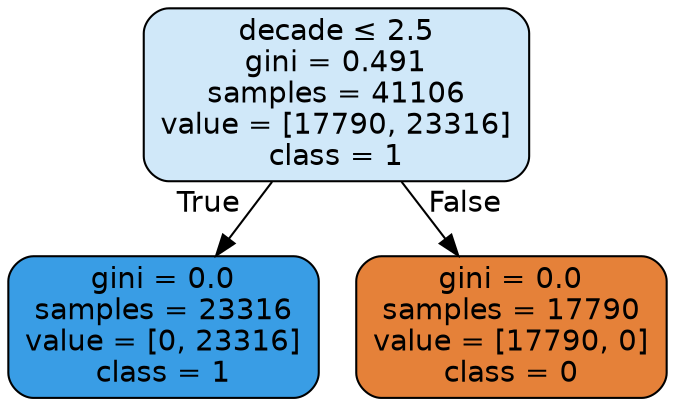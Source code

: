 digraph Tree {
node [shape=box, style="filled, rounded", color="black", fontname=helvetica] ;
edge [fontname=helvetica] ;
0 [label=<decade &le; 2.5<br/>gini = 0.491<br/>samples = 41106<br/>value = [17790, 23316]<br/>class = 1>, fillcolor="#d0e8f9"] ;
1 [label=<gini = 0.0<br/>samples = 23316<br/>value = [0, 23316]<br/>class = 1>, fillcolor="#399de5"] ;
0 -> 1 [labeldistance=2.5, labelangle=45, headlabel="True"] ;
2 [label=<gini = 0.0<br/>samples = 17790<br/>value = [17790, 0]<br/>class = 0>, fillcolor="#e58139"] ;
0 -> 2 [labeldistance=2.5, labelangle=-45, headlabel="False"] ;
}